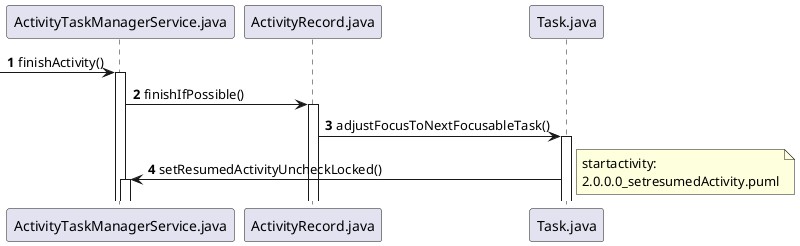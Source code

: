 @startuml
'https://plantuml.com/sequence-diagram

autonumber

 -> ActivityTaskManagerService.java: finishActivity()
activate ActivityTaskManagerService.java
ActivityTaskManagerService.java -> ActivityRecord.java: finishIfPossible()
activate ActivityRecord.java
ActivityRecord.java -> Task.java: adjustFocusToNextFocusableTask()
activate Task.java
Task.java -> ActivityTaskManagerService.java: setResumedActivityUncheckLocked()
activate ActivityTaskManagerService.java

note right
startactivity:
2.0.0.0_setresumedActivity.puml
end note


@enduml